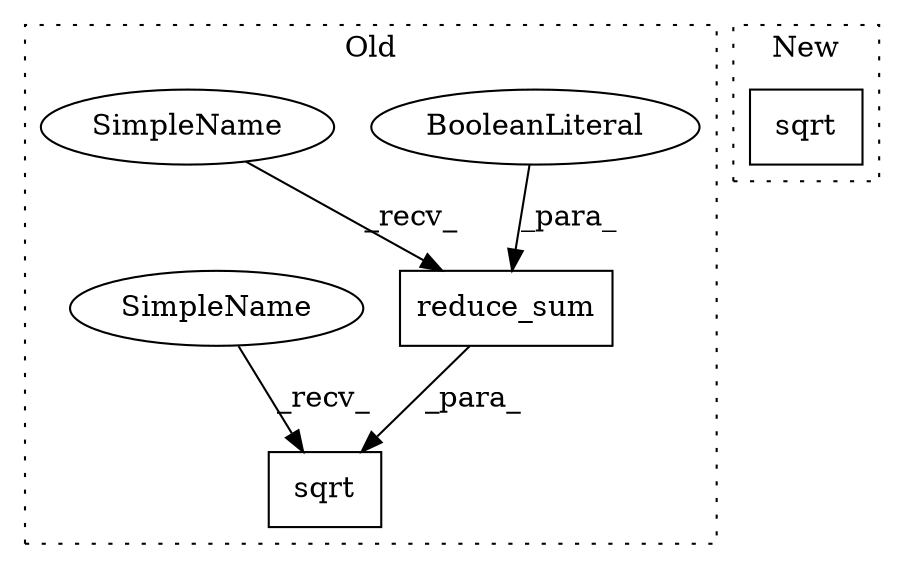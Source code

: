 digraph G {
subgraph cluster0 {
1 [label="reduce_sum" a="32" s="13584,13632" l="11,1" shape="box"];
3 [label="BooleanLiteral" a="9" s="13628" l="4" shape="ellipse"];
4 [label="sqrt" a="32" s="13669,13716" l="5,1" shape="box"];
5 [label="SimpleName" a="42" s="13573" l="10" shape="ellipse"];
6 [label="SimpleName" a="42" s="13658" l="10" shape="ellipse"];
label = "Old";
style="dotted";
}
subgraph cluster1 {
2 [label="sqrt" a="32" s="13055,13144" l="5,1" shape="box"];
label = "New";
style="dotted";
}
1 -> 4 [label="_para_"];
3 -> 1 [label="_para_"];
5 -> 1 [label="_recv_"];
6 -> 4 [label="_recv_"];
}